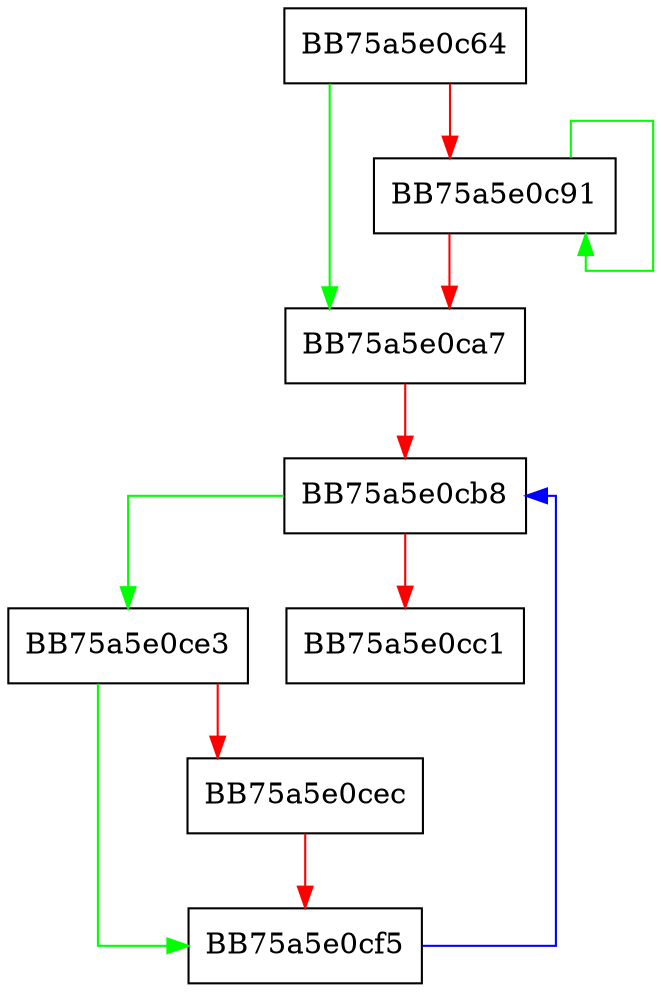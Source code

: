 digraph sqlite3VdbeFrameDelete {
  node [shape="box"];
  graph [splines=ortho];
  BB75a5e0c64 -> BB75a5e0ca7 [color="green"];
  BB75a5e0c64 -> BB75a5e0c91 [color="red"];
  BB75a5e0c91 -> BB75a5e0c91 [color="green"];
  BB75a5e0c91 -> BB75a5e0ca7 [color="red"];
  BB75a5e0ca7 -> BB75a5e0cb8 [color="red"];
  BB75a5e0cb8 -> BB75a5e0ce3 [color="green"];
  BB75a5e0cb8 -> BB75a5e0cc1 [color="red"];
  BB75a5e0ce3 -> BB75a5e0cf5 [color="green"];
  BB75a5e0ce3 -> BB75a5e0cec [color="red"];
  BB75a5e0cec -> BB75a5e0cf5 [color="red"];
  BB75a5e0cf5 -> BB75a5e0cb8 [color="blue"];
}